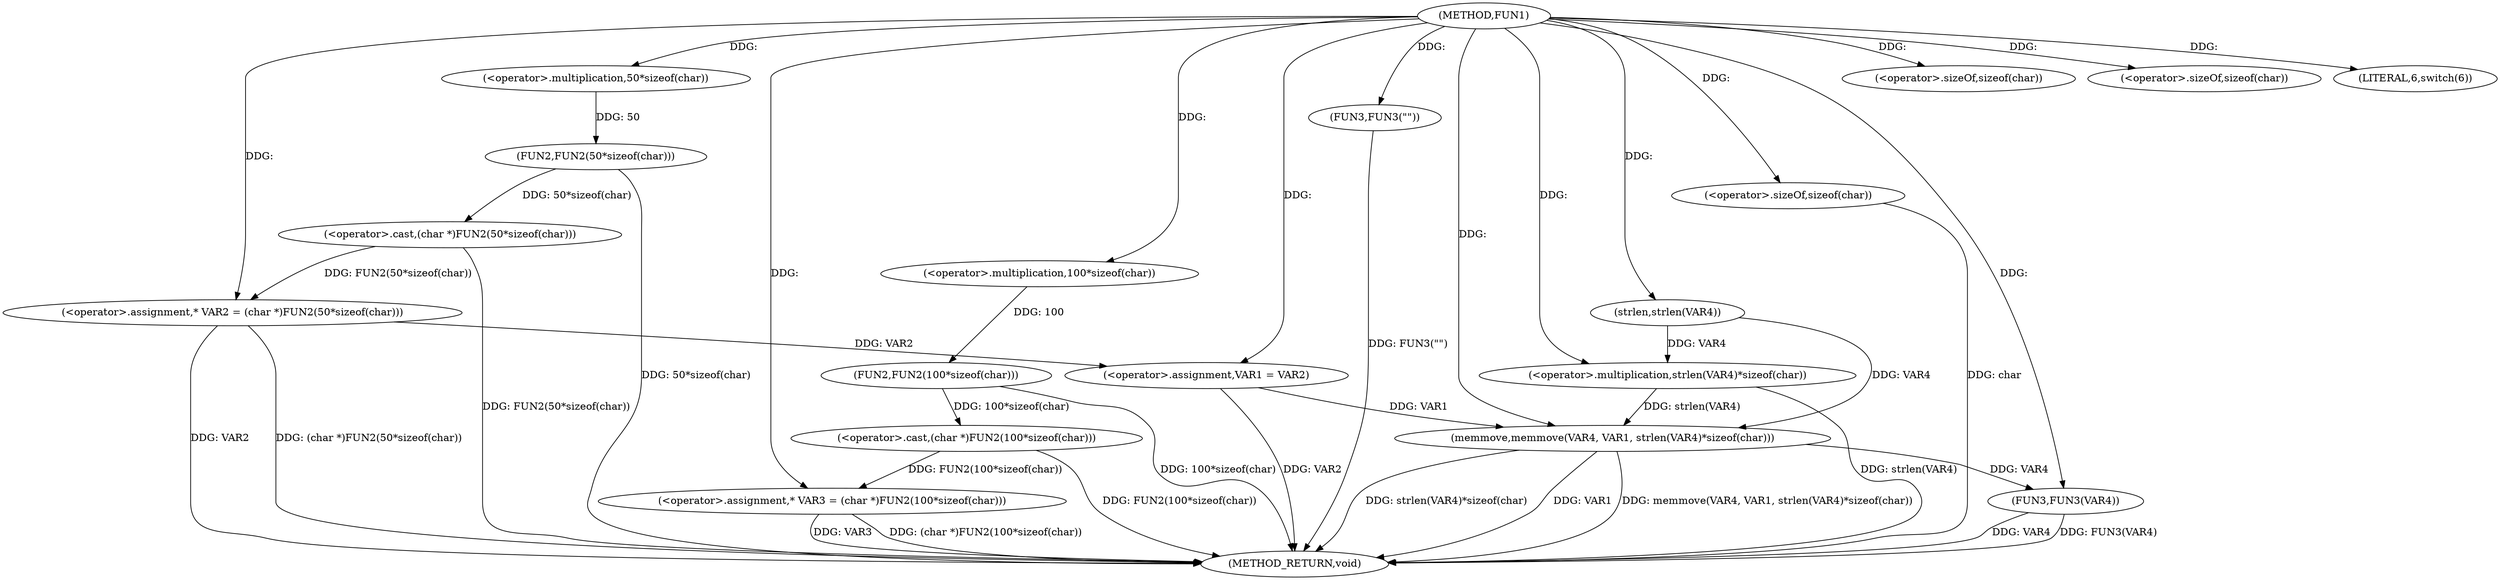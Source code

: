 digraph FUN1 {  
"1000100" [label = "(METHOD,FUN1)" ]
"1000147" [label = "(METHOD_RETURN,void)" ]
"1000104" [label = "(<operator>.assignment,* VAR2 = (char *)FUN2(50*sizeof(char)))" ]
"1000106" [label = "(<operator>.cast,(char *)FUN2(50*sizeof(char)))" ]
"1000108" [label = "(FUN2,FUN2(50*sizeof(char)))" ]
"1000109" [label = "(<operator>.multiplication,50*sizeof(char))" ]
"1000111" [label = "(<operator>.sizeOf,sizeof(char))" ]
"1000114" [label = "(<operator>.assignment,* VAR3 = (char *)FUN2(100*sizeof(char)))" ]
"1000116" [label = "(<operator>.cast,(char *)FUN2(100*sizeof(char)))" ]
"1000118" [label = "(FUN2,FUN2(100*sizeof(char)))" ]
"1000119" [label = "(<operator>.multiplication,100*sizeof(char))" ]
"1000121" [label = "(<operator>.sizeOf,sizeof(char))" ]
"1000124" [label = "(LITERAL,6,switch(6))" ]
"1000127" [label = "(<operator>.assignment,VAR1 = VAR2)" ]
"1000132" [label = "(FUN3,FUN3(\"\"))" ]
"1000137" [label = "(memmove,memmove(VAR4, VAR1, strlen(VAR4)*sizeof(char)))" ]
"1000140" [label = "(<operator>.multiplication,strlen(VAR4)*sizeof(char))" ]
"1000141" [label = "(strlen,strlen(VAR4))" ]
"1000143" [label = "(<operator>.sizeOf,sizeof(char))" ]
"1000145" [label = "(FUN3,FUN3(VAR4))" ]
  "1000106" -> "1000147"  [ label = "DDG: FUN2(50*sizeof(char))"] 
  "1000104" -> "1000147"  [ label = "DDG: VAR2"] 
  "1000137" -> "1000147"  [ label = "DDG: strlen(VAR4)*sizeof(char)"] 
  "1000114" -> "1000147"  [ label = "DDG: VAR3"] 
  "1000116" -> "1000147"  [ label = "DDG: FUN2(100*sizeof(char))"] 
  "1000118" -> "1000147"  [ label = "DDG: 100*sizeof(char)"] 
  "1000145" -> "1000147"  [ label = "DDG: VAR4"] 
  "1000114" -> "1000147"  [ label = "DDG: (char *)FUN2(100*sizeof(char))"] 
  "1000132" -> "1000147"  [ label = "DDG: FUN3(\"\")"] 
  "1000140" -> "1000147"  [ label = "DDG: strlen(VAR4)"] 
  "1000137" -> "1000147"  [ label = "DDG: VAR1"] 
  "1000127" -> "1000147"  [ label = "DDG: VAR2"] 
  "1000143" -> "1000147"  [ label = "DDG: char"] 
  "1000145" -> "1000147"  [ label = "DDG: FUN3(VAR4)"] 
  "1000137" -> "1000147"  [ label = "DDG: memmove(VAR4, VAR1, strlen(VAR4)*sizeof(char))"] 
  "1000104" -> "1000147"  [ label = "DDG: (char *)FUN2(50*sizeof(char))"] 
  "1000108" -> "1000147"  [ label = "DDG: 50*sizeof(char)"] 
  "1000106" -> "1000104"  [ label = "DDG: FUN2(50*sizeof(char))"] 
  "1000100" -> "1000104"  [ label = "DDG: "] 
  "1000108" -> "1000106"  [ label = "DDG: 50*sizeof(char)"] 
  "1000109" -> "1000108"  [ label = "DDG: 50"] 
  "1000100" -> "1000109"  [ label = "DDG: "] 
  "1000100" -> "1000111"  [ label = "DDG: "] 
  "1000116" -> "1000114"  [ label = "DDG: FUN2(100*sizeof(char))"] 
  "1000100" -> "1000114"  [ label = "DDG: "] 
  "1000118" -> "1000116"  [ label = "DDG: 100*sizeof(char)"] 
  "1000119" -> "1000118"  [ label = "DDG: 100"] 
  "1000100" -> "1000119"  [ label = "DDG: "] 
  "1000100" -> "1000121"  [ label = "DDG: "] 
  "1000100" -> "1000124"  [ label = "DDG: "] 
  "1000104" -> "1000127"  [ label = "DDG: VAR2"] 
  "1000100" -> "1000127"  [ label = "DDG: "] 
  "1000100" -> "1000132"  [ label = "DDG: "] 
  "1000141" -> "1000137"  [ label = "DDG: VAR4"] 
  "1000100" -> "1000137"  [ label = "DDG: "] 
  "1000127" -> "1000137"  [ label = "DDG: VAR1"] 
  "1000140" -> "1000137"  [ label = "DDG: strlen(VAR4)"] 
  "1000141" -> "1000140"  [ label = "DDG: VAR4"] 
  "1000100" -> "1000141"  [ label = "DDG: "] 
  "1000100" -> "1000140"  [ label = "DDG: "] 
  "1000100" -> "1000143"  [ label = "DDG: "] 
  "1000137" -> "1000145"  [ label = "DDG: VAR4"] 
  "1000100" -> "1000145"  [ label = "DDG: "] 
}
